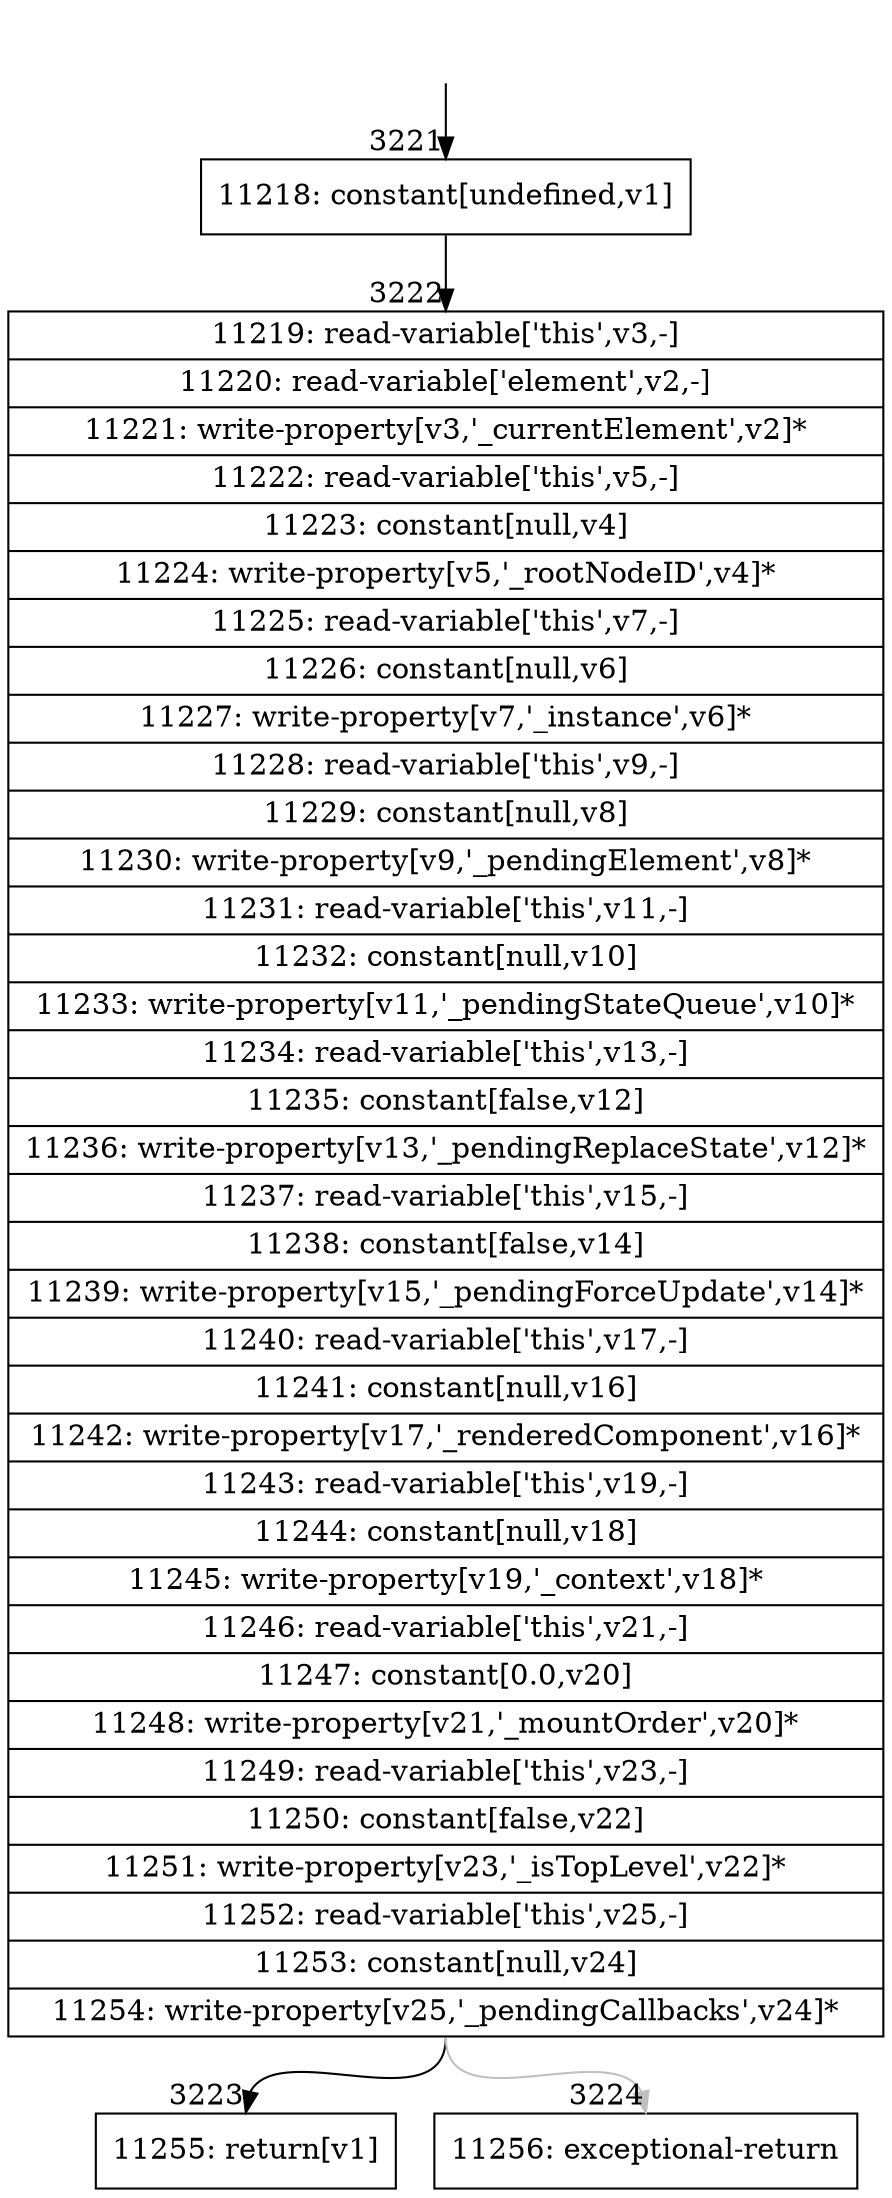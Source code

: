 digraph {
rankdir="TD"
BB_entry233[shape=none,label=""];
BB_entry233 -> BB3221 [tailport=s, headport=n, headlabel="    3221"]
BB3221 [shape=record label="{11218: constant[undefined,v1]}" ] 
BB3221 -> BB3222 [tailport=s, headport=n, headlabel="      3222"]
BB3222 [shape=record label="{11219: read-variable['this',v3,-]|11220: read-variable['element',v2,-]|11221: write-property[v3,'_currentElement',v2]*|11222: read-variable['this',v5,-]|11223: constant[null,v4]|11224: write-property[v5,'_rootNodeID',v4]*|11225: read-variable['this',v7,-]|11226: constant[null,v6]|11227: write-property[v7,'_instance',v6]*|11228: read-variable['this',v9,-]|11229: constant[null,v8]|11230: write-property[v9,'_pendingElement',v8]*|11231: read-variable['this',v11,-]|11232: constant[null,v10]|11233: write-property[v11,'_pendingStateQueue',v10]*|11234: read-variable['this',v13,-]|11235: constant[false,v12]|11236: write-property[v13,'_pendingReplaceState',v12]*|11237: read-variable['this',v15,-]|11238: constant[false,v14]|11239: write-property[v15,'_pendingForceUpdate',v14]*|11240: read-variable['this',v17,-]|11241: constant[null,v16]|11242: write-property[v17,'_renderedComponent',v16]*|11243: read-variable['this',v19,-]|11244: constant[null,v18]|11245: write-property[v19,'_context',v18]*|11246: read-variable['this',v21,-]|11247: constant[0.0,v20]|11248: write-property[v21,'_mountOrder',v20]*|11249: read-variable['this',v23,-]|11250: constant[false,v22]|11251: write-property[v23,'_isTopLevel',v22]*|11252: read-variable['this',v25,-]|11253: constant[null,v24]|11254: write-property[v25,'_pendingCallbacks',v24]*}" ] 
BB3222 -> BB3223 [tailport=s, headport=n, headlabel="      3223"]
BB3222 -> BB3224 [tailport=s, headport=n, color=gray, headlabel="      3224"]
BB3223 [shape=record label="{11255: return[v1]}" ] 
BB3224 [shape=record label="{11256: exceptional-return}" ] 
//#$~ 6296
}
